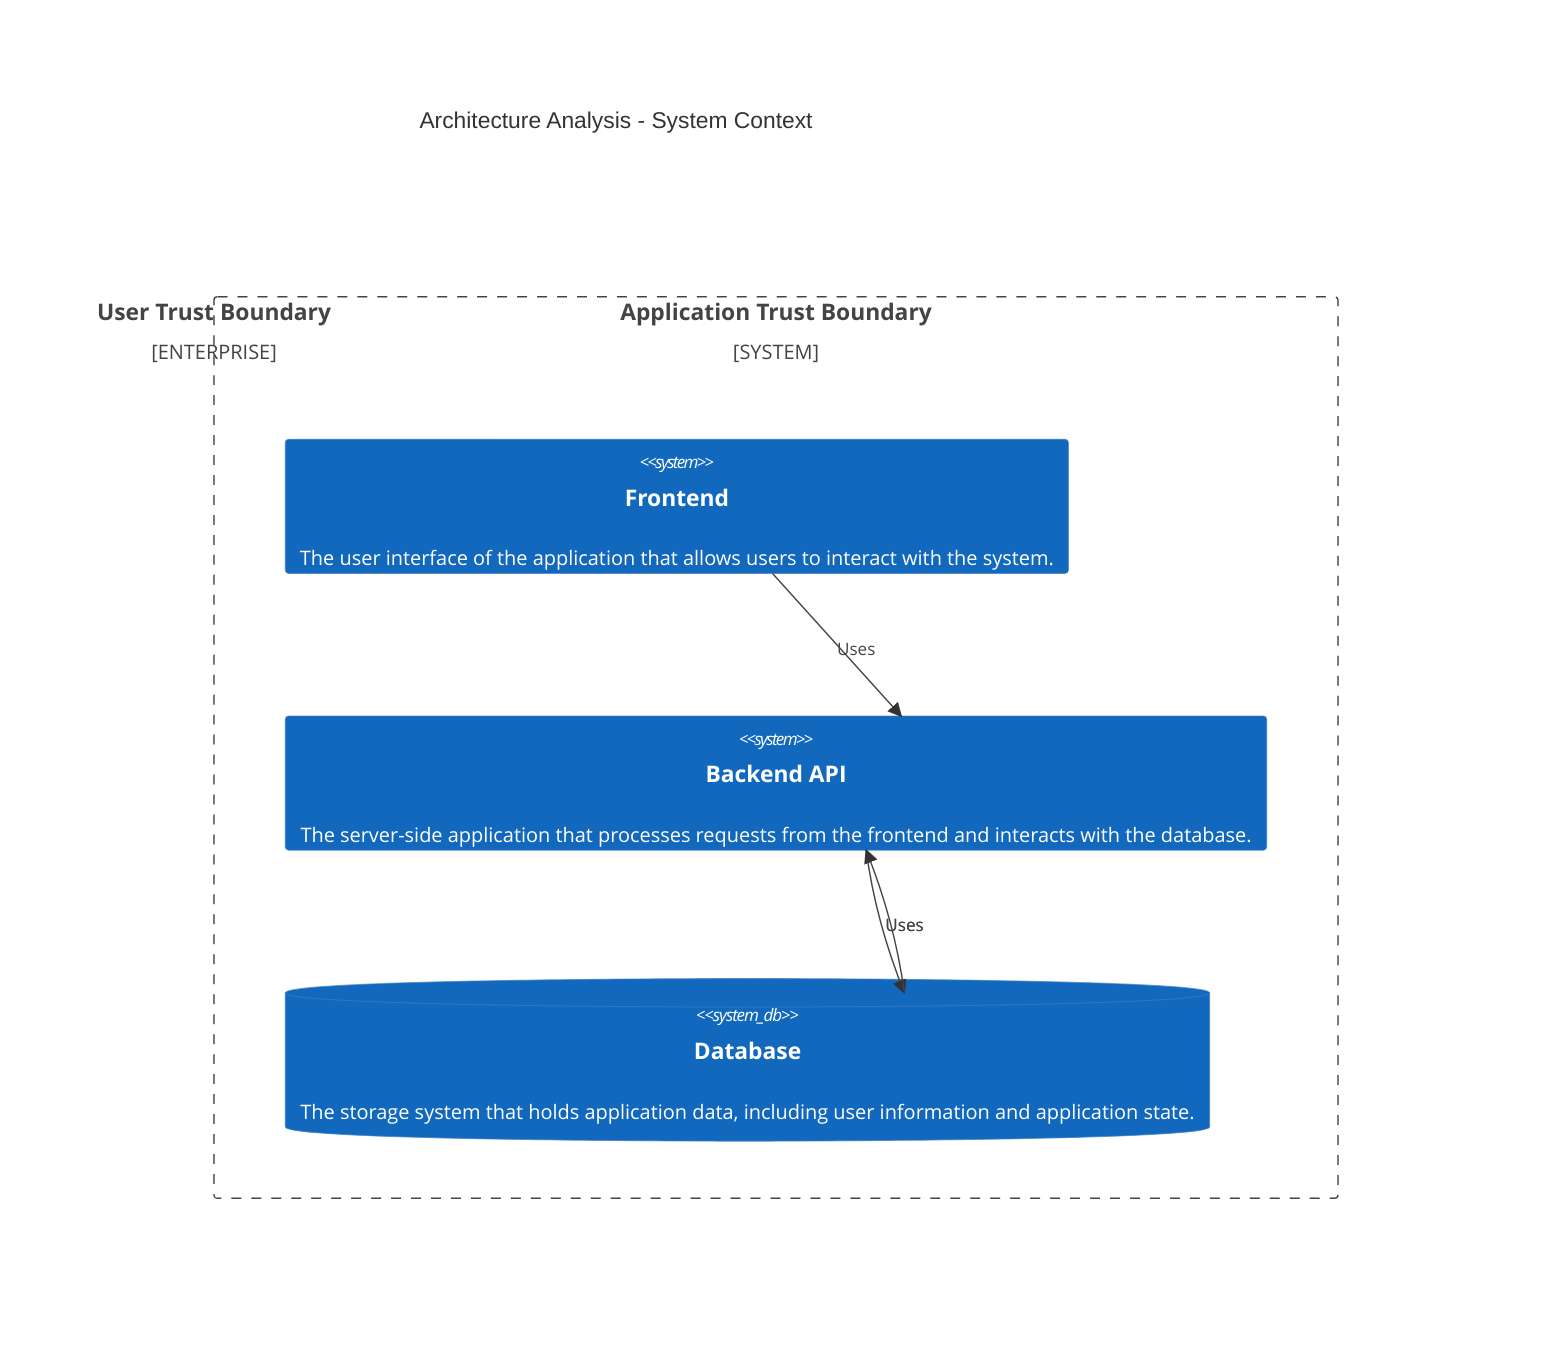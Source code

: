 C4Context
    title Architecture Analysis - System Context
    Enterprise_Boundary(tb_User_Trust_Boundary, "User Trust Boundary") {
        System(Frontend, "Frontend", "The user interface of the application that allows users to interact with the system.")
    }
    System_Boundary(tb_Application_Trust_Boundary, "Application Trust Boundary") {
        System(Frontend, "Frontend", "The user interface of the application that allows users to interact with the system.")
        System(Backend_API, "Backend API", "The server-side application that processes requests from the frontend and interacts with the database.")
        SystemDb(Database, "Database", "The storage system that holds application data, including user information and application state.")
    }

    Rel(Frontend, Backend_API, "Uses")
    Rel(Backend_API, Database, "Uses")
    Rel(Database, Backend_API, "Uses")